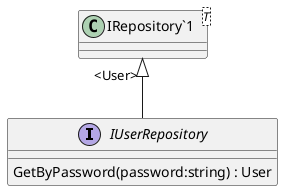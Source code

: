 @startuml
interface IUserRepository {
    GetByPassword(password:string) : User
}
class "IRepository`1"<T> {
}
"IRepository`1" "<User>" <|-- IUserRepository
@enduml
